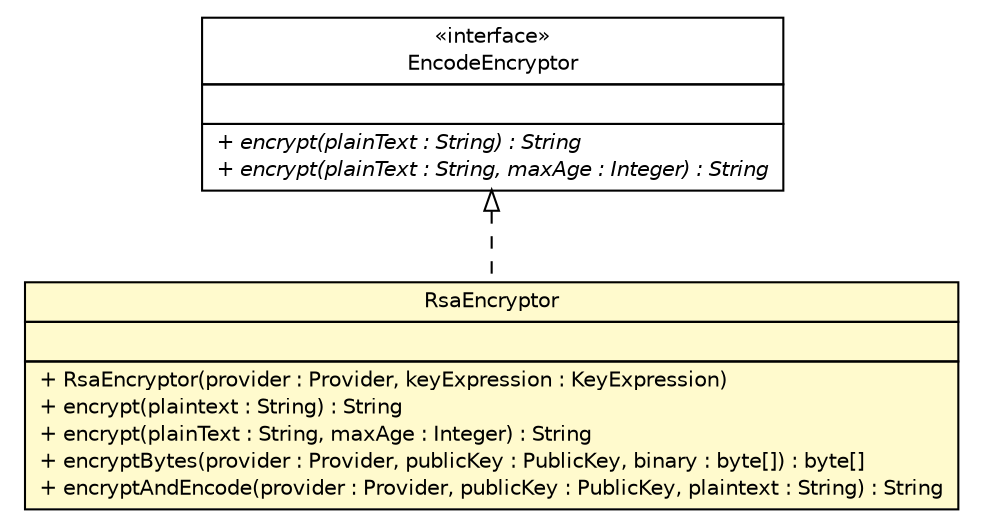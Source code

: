 #!/usr/local/bin/dot
#
# Class diagram 
# Generated by UMLGraph version R5_6-24-gf6e263 (http://www.umlgraph.org/)
#

digraph G {
	edge [fontname="Helvetica",fontsize=10,labelfontname="Helvetica",labelfontsize=10];
	node [fontname="Helvetica",fontsize=10,shape=plaintext];
	nodesep=0.25;
	ranksep=0.5;
	// com.yirendai.oss.lib.common.crypto.RsaEncryptor
	c5559 [label=<<table title="com.yirendai.oss.lib.common.crypto.RsaEncryptor" border="0" cellborder="1" cellspacing="0" cellpadding="2" port="p" bgcolor="lemonChiffon" href="./RsaEncryptor.html">
		<tr><td><table border="0" cellspacing="0" cellpadding="1">
<tr><td align="center" balign="center"> RsaEncryptor </td></tr>
		</table></td></tr>
		<tr><td><table border="0" cellspacing="0" cellpadding="1">
<tr><td align="left" balign="left">  </td></tr>
		</table></td></tr>
		<tr><td><table border="0" cellspacing="0" cellpadding="1">
<tr><td align="left" balign="left"> + RsaEncryptor(provider : Provider, keyExpression : KeyExpression) </td></tr>
<tr><td align="left" balign="left"> + encrypt(plaintext : String) : String </td></tr>
<tr><td align="left" balign="left"> + encrypt(plainText : String, maxAge : Integer) : String </td></tr>
<tr><td align="left" balign="left"> + encryptBytes(provider : Provider, publicKey : PublicKey, binary : byte[]) : byte[] </td></tr>
<tr><td align="left" balign="left"> + encryptAndEncode(provider : Provider, publicKey : PublicKey, plaintext : String) : String </td></tr>
		</table></td></tr>
		</table>>, URL="./RsaEncryptor.html", fontname="Helvetica", fontcolor="black", fontsize=10.0];
	// com.yirendai.oss.lib.common.crypto.EncodeEncryptor
	c5561 [label=<<table title="com.yirendai.oss.lib.common.crypto.EncodeEncryptor" border="0" cellborder="1" cellspacing="0" cellpadding="2" port="p" href="./EncodeEncryptor.html">
		<tr><td><table border="0" cellspacing="0" cellpadding="1">
<tr><td align="center" balign="center"> &#171;interface&#187; </td></tr>
<tr><td align="center" balign="center"> EncodeEncryptor </td></tr>
		</table></td></tr>
		<tr><td><table border="0" cellspacing="0" cellpadding="1">
<tr><td align="left" balign="left">  </td></tr>
		</table></td></tr>
		<tr><td><table border="0" cellspacing="0" cellpadding="1">
<tr><td align="left" balign="left"><font face="Helvetica-Oblique" point-size="10.0"> + encrypt(plainText : String) : String </font></td></tr>
<tr><td align="left" balign="left"><font face="Helvetica-Oblique" point-size="10.0"> + encrypt(plainText : String, maxAge : Integer) : String </font></td></tr>
		</table></td></tr>
		</table>>, URL="./EncodeEncryptor.html", fontname="Helvetica", fontcolor="black", fontsize=10.0];
	//com.yirendai.oss.lib.common.crypto.RsaEncryptor implements com.yirendai.oss.lib.common.crypto.EncodeEncryptor
	c5561:p -> c5559:p [dir=back,arrowtail=empty,style=dashed];
}

